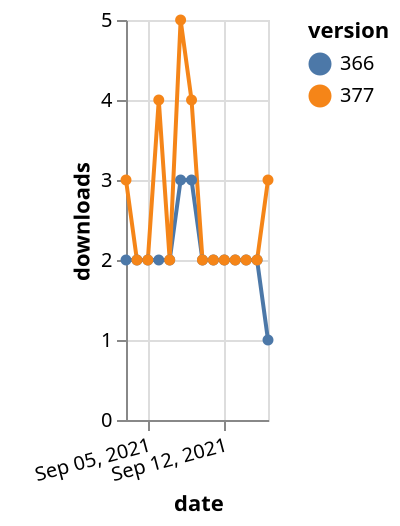 {"$schema": "https://vega.github.io/schema/vega-lite/v5.json", "description": "A simple bar chart with embedded data.", "data": {"values": [{"date": "2021-09-03", "total": 2241, "delta": 2, "version": "366"}, {"date": "2021-09-04", "total": 2243, "delta": 2, "version": "366"}, {"date": "2021-09-05", "total": 2245, "delta": 2, "version": "366"}, {"date": "2021-09-06", "total": 2247, "delta": 2, "version": "366"}, {"date": "2021-09-07", "total": 2249, "delta": 2, "version": "366"}, {"date": "2021-09-08", "total": 2252, "delta": 3, "version": "366"}, {"date": "2021-09-09", "total": 2255, "delta": 3, "version": "366"}, {"date": "2021-09-10", "total": 2257, "delta": 2, "version": "366"}, {"date": "2021-09-11", "total": 2259, "delta": 2, "version": "366"}, {"date": "2021-09-12", "total": 2261, "delta": 2, "version": "366"}, {"date": "2021-09-13", "total": 2263, "delta": 2, "version": "366"}, {"date": "2021-09-14", "total": 2265, "delta": 2, "version": "366"}, {"date": "2021-09-15", "total": 2267, "delta": 2, "version": "366"}, {"date": "2021-09-16", "total": 2268, "delta": 1, "version": "366"}, {"date": "2021-09-03", "total": 2071, "delta": 3, "version": "377"}, {"date": "2021-09-04", "total": 2073, "delta": 2, "version": "377"}, {"date": "2021-09-05", "total": 2075, "delta": 2, "version": "377"}, {"date": "2021-09-06", "total": 2079, "delta": 4, "version": "377"}, {"date": "2021-09-07", "total": 2081, "delta": 2, "version": "377"}, {"date": "2021-09-08", "total": 2086, "delta": 5, "version": "377"}, {"date": "2021-09-09", "total": 2090, "delta": 4, "version": "377"}, {"date": "2021-09-10", "total": 2092, "delta": 2, "version": "377"}, {"date": "2021-09-11", "total": 2094, "delta": 2, "version": "377"}, {"date": "2021-09-12", "total": 2096, "delta": 2, "version": "377"}, {"date": "2021-09-13", "total": 2098, "delta": 2, "version": "377"}, {"date": "2021-09-14", "total": 2100, "delta": 2, "version": "377"}, {"date": "2021-09-15", "total": 2102, "delta": 2, "version": "377"}, {"date": "2021-09-16", "total": 2105, "delta": 3, "version": "377"}]}, "width": "container", "mark": {"type": "line", "point": {"filled": true}}, "encoding": {"x": {"field": "date", "type": "temporal", "timeUnit": "yearmonthdate", "title": "date", "axis": {"labelAngle": -15}}, "y": {"field": "delta", "type": "quantitative", "title": "downloads"}, "color": {"field": "version", "type": "nominal"}, "tooltip": {"field": "delta"}}}